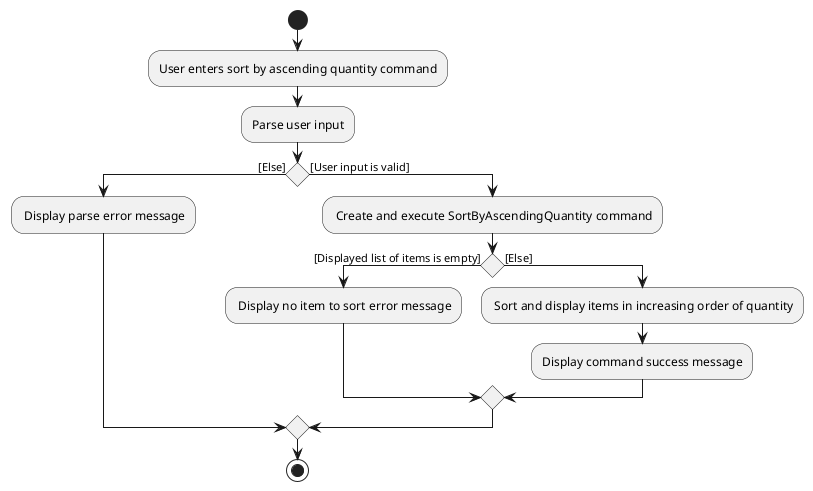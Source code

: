 @startuml
start
:User enters sort by ascending quantity command;
:Parse user input;
if() then ([Else])
    : Display parse error message;
else ([User input is valid])
        : Create and execute SortByAscendingQuantity command;
                if() then ([Displayed list of items is empty])
                : Display no item to sort error message;
                else([Else])
                : Sort and display items in increasing order of quantity;

:Display command success message;
endif
endif
stop
@enduml

